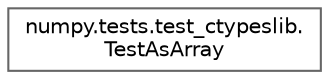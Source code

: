 digraph "Graphical Class Hierarchy"
{
 // LATEX_PDF_SIZE
  bgcolor="transparent";
  edge [fontname=Helvetica,fontsize=10,labelfontname=Helvetica,labelfontsize=10];
  node [fontname=Helvetica,fontsize=10,shape=box,height=0.2,width=0.4];
  rankdir="LR";
  Node0 [id="Node000000",label="numpy.tests.test_ctypeslib.\lTestAsArray",height=0.2,width=0.4,color="grey40", fillcolor="white", style="filled",URL="$d0/dd4/classnumpy_1_1tests_1_1test__ctypeslib_1_1TestAsArray.html",tooltip=" "];
}
